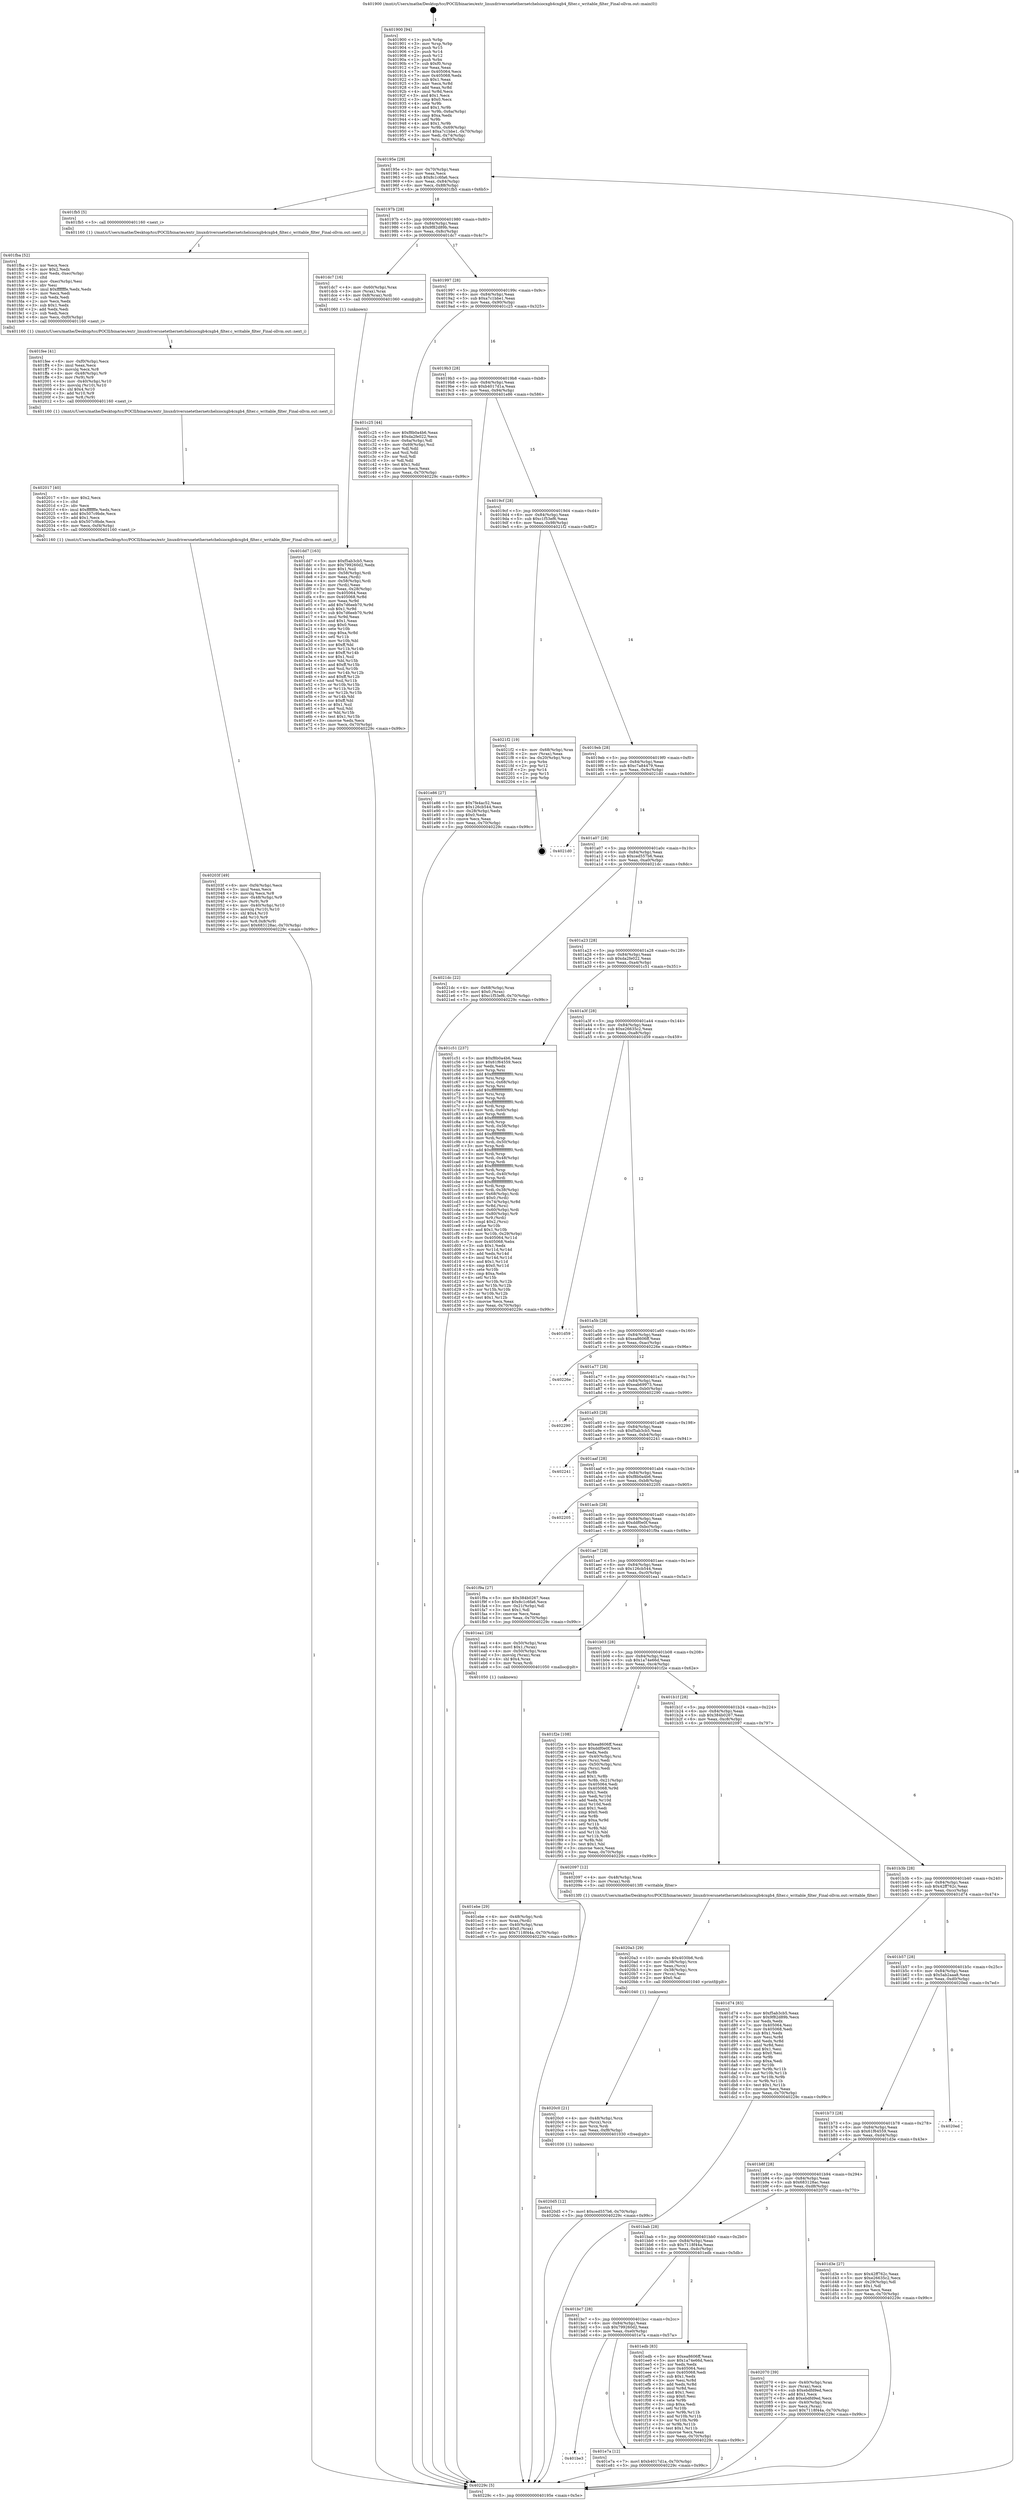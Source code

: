 digraph "0x401900" {
  label = "0x401900 (/mnt/c/Users/mathe/Desktop/tcc/POCII/binaries/extr_linuxdriversnetethernetchelsiocxgb4cxgb4_filter.c_writable_filter_Final-ollvm.out::main(0))"
  labelloc = "t"
  node[shape=record]

  Entry [label="",width=0.3,height=0.3,shape=circle,fillcolor=black,style=filled]
  "0x40195e" [label="{
     0x40195e [29]\l
     | [instrs]\l
     &nbsp;&nbsp;0x40195e \<+3\>: mov -0x70(%rbp),%eax\l
     &nbsp;&nbsp;0x401961 \<+2\>: mov %eax,%ecx\l
     &nbsp;&nbsp;0x401963 \<+6\>: sub $0x8c1c6fa6,%ecx\l
     &nbsp;&nbsp;0x401969 \<+6\>: mov %eax,-0x84(%rbp)\l
     &nbsp;&nbsp;0x40196f \<+6\>: mov %ecx,-0x88(%rbp)\l
     &nbsp;&nbsp;0x401975 \<+6\>: je 0000000000401fb5 \<main+0x6b5\>\l
  }"]
  "0x401fb5" [label="{
     0x401fb5 [5]\l
     | [instrs]\l
     &nbsp;&nbsp;0x401fb5 \<+5\>: call 0000000000401160 \<next_i\>\l
     | [calls]\l
     &nbsp;&nbsp;0x401160 \{1\} (/mnt/c/Users/mathe/Desktop/tcc/POCII/binaries/extr_linuxdriversnetethernetchelsiocxgb4cxgb4_filter.c_writable_filter_Final-ollvm.out::next_i)\l
  }"]
  "0x40197b" [label="{
     0x40197b [28]\l
     | [instrs]\l
     &nbsp;&nbsp;0x40197b \<+5\>: jmp 0000000000401980 \<main+0x80\>\l
     &nbsp;&nbsp;0x401980 \<+6\>: mov -0x84(%rbp),%eax\l
     &nbsp;&nbsp;0x401986 \<+5\>: sub $0x9f82d89b,%eax\l
     &nbsp;&nbsp;0x40198b \<+6\>: mov %eax,-0x8c(%rbp)\l
     &nbsp;&nbsp;0x401991 \<+6\>: je 0000000000401dc7 \<main+0x4c7\>\l
  }"]
  Exit [label="",width=0.3,height=0.3,shape=circle,fillcolor=black,style=filled,peripheries=2]
  "0x401dc7" [label="{
     0x401dc7 [16]\l
     | [instrs]\l
     &nbsp;&nbsp;0x401dc7 \<+4\>: mov -0x60(%rbp),%rax\l
     &nbsp;&nbsp;0x401dcb \<+3\>: mov (%rax),%rax\l
     &nbsp;&nbsp;0x401dce \<+4\>: mov 0x8(%rax),%rdi\l
     &nbsp;&nbsp;0x401dd2 \<+5\>: call 0000000000401060 \<atoi@plt\>\l
     | [calls]\l
     &nbsp;&nbsp;0x401060 \{1\} (unknown)\l
  }"]
  "0x401997" [label="{
     0x401997 [28]\l
     | [instrs]\l
     &nbsp;&nbsp;0x401997 \<+5\>: jmp 000000000040199c \<main+0x9c\>\l
     &nbsp;&nbsp;0x40199c \<+6\>: mov -0x84(%rbp),%eax\l
     &nbsp;&nbsp;0x4019a2 \<+5\>: sub $0xa7c1bbe1,%eax\l
     &nbsp;&nbsp;0x4019a7 \<+6\>: mov %eax,-0x90(%rbp)\l
     &nbsp;&nbsp;0x4019ad \<+6\>: je 0000000000401c25 \<main+0x325\>\l
  }"]
  "0x4020d5" [label="{
     0x4020d5 [12]\l
     | [instrs]\l
     &nbsp;&nbsp;0x4020d5 \<+7\>: movl $0xced557b6,-0x70(%rbp)\l
     &nbsp;&nbsp;0x4020dc \<+5\>: jmp 000000000040229c \<main+0x99c\>\l
  }"]
  "0x401c25" [label="{
     0x401c25 [44]\l
     | [instrs]\l
     &nbsp;&nbsp;0x401c25 \<+5\>: mov $0xf8b0a4b6,%eax\l
     &nbsp;&nbsp;0x401c2a \<+5\>: mov $0xda2fe022,%ecx\l
     &nbsp;&nbsp;0x401c2f \<+3\>: mov -0x6a(%rbp),%dl\l
     &nbsp;&nbsp;0x401c32 \<+4\>: mov -0x69(%rbp),%sil\l
     &nbsp;&nbsp;0x401c36 \<+3\>: mov %dl,%dil\l
     &nbsp;&nbsp;0x401c39 \<+3\>: and %sil,%dil\l
     &nbsp;&nbsp;0x401c3c \<+3\>: xor %sil,%dl\l
     &nbsp;&nbsp;0x401c3f \<+3\>: or %dl,%dil\l
     &nbsp;&nbsp;0x401c42 \<+4\>: test $0x1,%dil\l
     &nbsp;&nbsp;0x401c46 \<+3\>: cmovne %ecx,%eax\l
     &nbsp;&nbsp;0x401c49 \<+3\>: mov %eax,-0x70(%rbp)\l
     &nbsp;&nbsp;0x401c4c \<+5\>: jmp 000000000040229c \<main+0x99c\>\l
  }"]
  "0x4019b3" [label="{
     0x4019b3 [28]\l
     | [instrs]\l
     &nbsp;&nbsp;0x4019b3 \<+5\>: jmp 00000000004019b8 \<main+0xb8\>\l
     &nbsp;&nbsp;0x4019b8 \<+6\>: mov -0x84(%rbp),%eax\l
     &nbsp;&nbsp;0x4019be \<+5\>: sub $0xb4017d1a,%eax\l
     &nbsp;&nbsp;0x4019c3 \<+6\>: mov %eax,-0x94(%rbp)\l
     &nbsp;&nbsp;0x4019c9 \<+6\>: je 0000000000401e86 \<main+0x586\>\l
  }"]
  "0x40229c" [label="{
     0x40229c [5]\l
     | [instrs]\l
     &nbsp;&nbsp;0x40229c \<+5\>: jmp 000000000040195e \<main+0x5e\>\l
  }"]
  "0x401900" [label="{
     0x401900 [94]\l
     | [instrs]\l
     &nbsp;&nbsp;0x401900 \<+1\>: push %rbp\l
     &nbsp;&nbsp;0x401901 \<+3\>: mov %rsp,%rbp\l
     &nbsp;&nbsp;0x401904 \<+2\>: push %r15\l
     &nbsp;&nbsp;0x401906 \<+2\>: push %r14\l
     &nbsp;&nbsp;0x401908 \<+2\>: push %r12\l
     &nbsp;&nbsp;0x40190a \<+1\>: push %rbx\l
     &nbsp;&nbsp;0x40190b \<+7\>: sub $0xf0,%rsp\l
     &nbsp;&nbsp;0x401912 \<+2\>: xor %eax,%eax\l
     &nbsp;&nbsp;0x401914 \<+7\>: mov 0x405064,%ecx\l
     &nbsp;&nbsp;0x40191b \<+7\>: mov 0x405068,%edx\l
     &nbsp;&nbsp;0x401922 \<+3\>: sub $0x1,%eax\l
     &nbsp;&nbsp;0x401925 \<+3\>: mov %ecx,%r8d\l
     &nbsp;&nbsp;0x401928 \<+3\>: add %eax,%r8d\l
     &nbsp;&nbsp;0x40192b \<+4\>: imul %r8d,%ecx\l
     &nbsp;&nbsp;0x40192f \<+3\>: and $0x1,%ecx\l
     &nbsp;&nbsp;0x401932 \<+3\>: cmp $0x0,%ecx\l
     &nbsp;&nbsp;0x401935 \<+4\>: sete %r9b\l
     &nbsp;&nbsp;0x401939 \<+4\>: and $0x1,%r9b\l
     &nbsp;&nbsp;0x40193d \<+4\>: mov %r9b,-0x6a(%rbp)\l
     &nbsp;&nbsp;0x401941 \<+3\>: cmp $0xa,%edx\l
     &nbsp;&nbsp;0x401944 \<+4\>: setl %r9b\l
     &nbsp;&nbsp;0x401948 \<+4\>: and $0x1,%r9b\l
     &nbsp;&nbsp;0x40194c \<+4\>: mov %r9b,-0x69(%rbp)\l
     &nbsp;&nbsp;0x401950 \<+7\>: movl $0xa7c1bbe1,-0x70(%rbp)\l
     &nbsp;&nbsp;0x401957 \<+3\>: mov %edi,-0x74(%rbp)\l
     &nbsp;&nbsp;0x40195a \<+4\>: mov %rsi,-0x80(%rbp)\l
  }"]
  "0x4020c0" [label="{
     0x4020c0 [21]\l
     | [instrs]\l
     &nbsp;&nbsp;0x4020c0 \<+4\>: mov -0x48(%rbp),%rcx\l
     &nbsp;&nbsp;0x4020c4 \<+3\>: mov (%rcx),%rcx\l
     &nbsp;&nbsp;0x4020c7 \<+3\>: mov %rcx,%rdi\l
     &nbsp;&nbsp;0x4020ca \<+6\>: mov %eax,-0xf8(%rbp)\l
     &nbsp;&nbsp;0x4020d0 \<+5\>: call 0000000000401030 \<free@plt\>\l
     | [calls]\l
     &nbsp;&nbsp;0x401030 \{1\} (unknown)\l
  }"]
  "0x401e86" [label="{
     0x401e86 [27]\l
     | [instrs]\l
     &nbsp;&nbsp;0x401e86 \<+5\>: mov $0x7fe4ac52,%eax\l
     &nbsp;&nbsp;0x401e8b \<+5\>: mov $0x126cb544,%ecx\l
     &nbsp;&nbsp;0x401e90 \<+3\>: mov -0x28(%rbp),%edx\l
     &nbsp;&nbsp;0x401e93 \<+3\>: cmp $0x0,%edx\l
     &nbsp;&nbsp;0x401e96 \<+3\>: cmove %ecx,%eax\l
     &nbsp;&nbsp;0x401e99 \<+3\>: mov %eax,-0x70(%rbp)\l
     &nbsp;&nbsp;0x401e9c \<+5\>: jmp 000000000040229c \<main+0x99c\>\l
  }"]
  "0x4019cf" [label="{
     0x4019cf [28]\l
     | [instrs]\l
     &nbsp;&nbsp;0x4019cf \<+5\>: jmp 00000000004019d4 \<main+0xd4\>\l
     &nbsp;&nbsp;0x4019d4 \<+6\>: mov -0x84(%rbp),%eax\l
     &nbsp;&nbsp;0x4019da \<+5\>: sub $0xc1f53ef6,%eax\l
     &nbsp;&nbsp;0x4019df \<+6\>: mov %eax,-0x98(%rbp)\l
     &nbsp;&nbsp;0x4019e5 \<+6\>: je 00000000004021f2 \<main+0x8f2\>\l
  }"]
  "0x4020a3" [label="{
     0x4020a3 [29]\l
     | [instrs]\l
     &nbsp;&nbsp;0x4020a3 \<+10\>: movabs $0x4030b6,%rdi\l
     &nbsp;&nbsp;0x4020ad \<+4\>: mov -0x38(%rbp),%rcx\l
     &nbsp;&nbsp;0x4020b1 \<+2\>: mov %eax,(%rcx)\l
     &nbsp;&nbsp;0x4020b3 \<+4\>: mov -0x38(%rbp),%rcx\l
     &nbsp;&nbsp;0x4020b7 \<+2\>: mov (%rcx),%esi\l
     &nbsp;&nbsp;0x4020b9 \<+2\>: mov $0x0,%al\l
     &nbsp;&nbsp;0x4020bb \<+5\>: call 0000000000401040 \<printf@plt\>\l
     | [calls]\l
     &nbsp;&nbsp;0x401040 \{1\} (unknown)\l
  }"]
  "0x4021f2" [label="{
     0x4021f2 [19]\l
     | [instrs]\l
     &nbsp;&nbsp;0x4021f2 \<+4\>: mov -0x68(%rbp),%rax\l
     &nbsp;&nbsp;0x4021f6 \<+2\>: mov (%rax),%eax\l
     &nbsp;&nbsp;0x4021f8 \<+4\>: lea -0x20(%rbp),%rsp\l
     &nbsp;&nbsp;0x4021fc \<+1\>: pop %rbx\l
     &nbsp;&nbsp;0x4021fd \<+2\>: pop %r12\l
     &nbsp;&nbsp;0x4021ff \<+2\>: pop %r14\l
     &nbsp;&nbsp;0x402201 \<+2\>: pop %r15\l
     &nbsp;&nbsp;0x402203 \<+1\>: pop %rbp\l
     &nbsp;&nbsp;0x402204 \<+1\>: ret\l
  }"]
  "0x4019eb" [label="{
     0x4019eb [28]\l
     | [instrs]\l
     &nbsp;&nbsp;0x4019eb \<+5\>: jmp 00000000004019f0 \<main+0xf0\>\l
     &nbsp;&nbsp;0x4019f0 \<+6\>: mov -0x84(%rbp),%eax\l
     &nbsp;&nbsp;0x4019f6 \<+5\>: sub $0xc7a84479,%eax\l
     &nbsp;&nbsp;0x4019fb \<+6\>: mov %eax,-0x9c(%rbp)\l
     &nbsp;&nbsp;0x401a01 \<+6\>: je 00000000004021d0 \<main+0x8d0\>\l
  }"]
  "0x40203f" [label="{
     0x40203f [49]\l
     | [instrs]\l
     &nbsp;&nbsp;0x40203f \<+6\>: mov -0xf4(%rbp),%ecx\l
     &nbsp;&nbsp;0x402045 \<+3\>: imul %eax,%ecx\l
     &nbsp;&nbsp;0x402048 \<+3\>: movslq %ecx,%r8\l
     &nbsp;&nbsp;0x40204b \<+4\>: mov -0x48(%rbp),%r9\l
     &nbsp;&nbsp;0x40204f \<+3\>: mov (%r9),%r9\l
     &nbsp;&nbsp;0x402052 \<+4\>: mov -0x40(%rbp),%r10\l
     &nbsp;&nbsp;0x402056 \<+3\>: movslq (%r10),%r10\l
     &nbsp;&nbsp;0x402059 \<+4\>: shl $0x4,%r10\l
     &nbsp;&nbsp;0x40205d \<+3\>: add %r10,%r9\l
     &nbsp;&nbsp;0x402060 \<+4\>: mov %r8,0x8(%r9)\l
     &nbsp;&nbsp;0x402064 \<+7\>: movl $0x683128ac,-0x70(%rbp)\l
     &nbsp;&nbsp;0x40206b \<+5\>: jmp 000000000040229c \<main+0x99c\>\l
  }"]
  "0x4021d0" [label="{
     0x4021d0\l
  }", style=dashed]
  "0x401a07" [label="{
     0x401a07 [28]\l
     | [instrs]\l
     &nbsp;&nbsp;0x401a07 \<+5\>: jmp 0000000000401a0c \<main+0x10c\>\l
     &nbsp;&nbsp;0x401a0c \<+6\>: mov -0x84(%rbp),%eax\l
     &nbsp;&nbsp;0x401a12 \<+5\>: sub $0xced557b6,%eax\l
     &nbsp;&nbsp;0x401a17 \<+6\>: mov %eax,-0xa0(%rbp)\l
     &nbsp;&nbsp;0x401a1d \<+6\>: je 00000000004021dc \<main+0x8dc\>\l
  }"]
  "0x402017" [label="{
     0x402017 [40]\l
     | [instrs]\l
     &nbsp;&nbsp;0x402017 \<+5\>: mov $0x2,%ecx\l
     &nbsp;&nbsp;0x40201c \<+1\>: cltd\l
     &nbsp;&nbsp;0x40201d \<+2\>: idiv %ecx\l
     &nbsp;&nbsp;0x40201f \<+6\>: imul $0xfffffffe,%edx,%ecx\l
     &nbsp;&nbsp;0x402025 \<+6\>: add $0x507c9bde,%ecx\l
     &nbsp;&nbsp;0x40202b \<+3\>: add $0x1,%ecx\l
     &nbsp;&nbsp;0x40202e \<+6\>: sub $0x507c9bde,%ecx\l
     &nbsp;&nbsp;0x402034 \<+6\>: mov %ecx,-0xf4(%rbp)\l
     &nbsp;&nbsp;0x40203a \<+5\>: call 0000000000401160 \<next_i\>\l
     | [calls]\l
     &nbsp;&nbsp;0x401160 \{1\} (/mnt/c/Users/mathe/Desktop/tcc/POCII/binaries/extr_linuxdriversnetethernetchelsiocxgb4cxgb4_filter.c_writable_filter_Final-ollvm.out::next_i)\l
  }"]
  "0x4021dc" [label="{
     0x4021dc [22]\l
     | [instrs]\l
     &nbsp;&nbsp;0x4021dc \<+4\>: mov -0x68(%rbp),%rax\l
     &nbsp;&nbsp;0x4021e0 \<+6\>: movl $0x0,(%rax)\l
     &nbsp;&nbsp;0x4021e6 \<+7\>: movl $0xc1f53ef6,-0x70(%rbp)\l
     &nbsp;&nbsp;0x4021ed \<+5\>: jmp 000000000040229c \<main+0x99c\>\l
  }"]
  "0x401a23" [label="{
     0x401a23 [28]\l
     | [instrs]\l
     &nbsp;&nbsp;0x401a23 \<+5\>: jmp 0000000000401a28 \<main+0x128\>\l
     &nbsp;&nbsp;0x401a28 \<+6\>: mov -0x84(%rbp),%eax\l
     &nbsp;&nbsp;0x401a2e \<+5\>: sub $0xda2fe022,%eax\l
     &nbsp;&nbsp;0x401a33 \<+6\>: mov %eax,-0xa4(%rbp)\l
     &nbsp;&nbsp;0x401a39 \<+6\>: je 0000000000401c51 \<main+0x351\>\l
  }"]
  "0x401fee" [label="{
     0x401fee [41]\l
     | [instrs]\l
     &nbsp;&nbsp;0x401fee \<+6\>: mov -0xf0(%rbp),%ecx\l
     &nbsp;&nbsp;0x401ff4 \<+3\>: imul %eax,%ecx\l
     &nbsp;&nbsp;0x401ff7 \<+3\>: movslq %ecx,%r8\l
     &nbsp;&nbsp;0x401ffa \<+4\>: mov -0x48(%rbp),%r9\l
     &nbsp;&nbsp;0x401ffe \<+3\>: mov (%r9),%r9\l
     &nbsp;&nbsp;0x402001 \<+4\>: mov -0x40(%rbp),%r10\l
     &nbsp;&nbsp;0x402005 \<+3\>: movslq (%r10),%r10\l
     &nbsp;&nbsp;0x402008 \<+4\>: shl $0x4,%r10\l
     &nbsp;&nbsp;0x40200c \<+3\>: add %r10,%r9\l
     &nbsp;&nbsp;0x40200f \<+3\>: mov %r8,(%r9)\l
     &nbsp;&nbsp;0x402012 \<+5\>: call 0000000000401160 \<next_i\>\l
     | [calls]\l
     &nbsp;&nbsp;0x401160 \{1\} (/mnt/c/Users/mathe/Desktop/tcc/POCII/binaries/extr_linuxdriversnetethernetchelsiocxgb4cxgb4_filter.c_writable_filter_Final-ollvm.out::next_i)\l
  }"]
  "0x401c51" [label="{
     0x401c51 [237]\l
     | [instrs]\l
     &nbsp;&nbsp;0x401c51 \<+5\>: mov $0xf8b0a4b6,%eax\l
     &nbsp;&nbsp;0x401c56 \<+5\>: mov $0x61f64559,%ecx\l
     &nbsp;&nbsp;0x401c5b \<+2\>: xor %edx,%edx\l
     &nbsp;&nbsp;0x401c5d \<+3\>: mov %rsp,%rsi\l
     &nbsp;&nbsp;0x401c60 \<+4\>: add $0xfffffffffffffff0,%rsi\l
     &nbsp;&nbsp;0x401c64 \<+3\>: mov %rsi,%rsp\l
     &nbsp;&nbsp;0x401c67 \<+4\>: mov %rsi,-0x68(%rbp)\l
     &nbsp;&nbsp;0x401c6b \<+3\>: mov %rsp,%rsi\l
     &nbsp;&nbsp;0x401c6e \<+4\>: add $0xfffffffffffffff0,%rsi\l
     &nbsp;&nbsp;0x401c72 \<+3\>: mov %rsi,%rsp\l
     &nbsp;&nbsp;0x401c75 \<+3\>: mov %rsp,%rdi\l
     &nbsp;&nbsp;0x401c78 \<+4\>: add $0xfffffffffffffff0,%rdi\l
     &nbsp;&nbsp;0x401c7c \<+3\>: mov %rdi,%rsp\l
     &nbsp;&nbsp;0x401c7f \<+4\>: mov %rdi,-0x60(%rbp)\l
     &nbsp;&nbsp;0x401c83 \<+3\>: mov %rsp,%rdi\l
     &nbsp;&nbsp;0x401c86 \<+4\>: add $0xfffffffffffffff0,%rdi\l
     &nbsp;&nbsp;0x401c8a \<+3\>: mov %rdi,%rsp\l
     &nbsp;&nbsp;0x401c8d \<+4\>: mov %rdi,-0x58(%rbp)\l
     &nbsp;&nbsp;0x401c91 \<+3\>: mov %rsp,%rdi\l
     &nbsp;&nbsp;0x401c94 \<+4\>: add $0xfffffffffffffff0,%rdi\l
     &nbsp;&nbsp;0x401c98 \<+3\>: mov %rdi,%rsp\l
     &nbsp;&nbsp;0x401c9b \<+4\>: mov %rdi,-0x50(%rbp)\l
     &nbsp;&nbsp;0x401c9f \<+3\>: mov %rsp,%rdi\l
     &nbsp;&nbsp;0x401ca2 \<+4\>: add $0xfffffffffffffff0,%rdi\l
     &nbsp;&nbsp;0x401ca6 \<+3\>: mov %rdi,%rsp\l
     &nbsp;&nbsp;0x401ca9 \<+4\>: mov %rdi,-0x48(%rbp)\l
     &nbsp;&nbsp;0x401cad \<+3\>: mov %rsp,%rdi\l
     &nbsp;&nbsp;0x401cb0 \<+4\>: add $0xfffffffffffffff0,%rdi\l
     &nbsp;&nbsp;0x401cb4 \<+3\>: mov %rdi,%rsp\l
     &nbsp;&nbsp;0x401cb7 \<+4\>: mov %rdi,-0x40(%rbp)\l
     &nbsp;&nbsp;0x401cbb \<+3\>: mov %rsp,%rdi\l
     &nbsp;&nbsp;0x401cbe \<+4\>: add $0xfffffffffffffff0,%rdi\l
     &nbsp;&nbsp;0x401cc2 \<+3\>: mov %rdi,%rsp\l
     &nbsp;&nbsp;0x401cc5 \<+4\>: mov %rdi,-0x38(%rbp)\l
     &nbsp;&nbsp;0x401cc9 \<+4\>: mov -0x68(%rbp),%rdi\l
     &nbsp;&nbsp;0x401ccd \<+6\>: movl $0x0,(%rdi)\l
     &nbsp;&nbsp;0x401cd3 \<+4\>: mov -0x74(%rbp),%r8d\l
     &nbsp;&nbsp;0x401cd7 \<+3\>: mov %r8d,(%rsi)\l
     &nbsp;&nbsp;0x401cda \<+4\>: mov -0x60(%rbp),%rdi\l
     &nbsp;&nbsp;0x401cde \<+4\>: mov -0x80(%rbp),%r9\l
     &nbsp;&nbsp;0x401ce2 \<+3\>: mov %r9,(%rdi)\l
     &nbsp;&nbsp;0x401ce5 \<+3\>: cmpl $0x2,(%rsi)\l
     &nbsp;&nbsp;0x401ce8 \<+4\>: setne %r10b\l
     &nbsp;&nbsp;0x401cec \<+4\>: and $0x1,%r10b\l
     &nbsp;&nbsp;0x401cf0 \<+4\>: mov %r10b,-0x29(%rbp)\l
     &nbsp;&nbsp;0x401cf4 \<+8\>: mov 0x405064,%r11d\l
     &nbsp;&nbsp;0x401cfc \<+7\>: mov 0x405068,%ebx\l
     &nbsp;&nbsp;0x401d03 \<+3\>: sub $0x1,%edx\l
     &nbsp;&nbsp;0x401d06 \<+3\>: mov %r11d,%r14d\l
     &nbsp;&nbsp;0x401d09 \<+3\>: add %edx,%r14d\l
     &nbsp;&nbsp;0x401d0c \<+4\>: imul %r14d,%r11d\l
     &nbsp;&nbsp;0x401d10 \<+4\>: and $0x1,%r11d\l
     &nbsp;&nbsp;0x401d14 \<+4\>: cmp $0x0,%r11d\l
     &nbsp;&nbsp;0x401d18 \<+4\>: sete %r10b\l
     &nbsp;&nbsp;0x401d1c \<+3\>: cmp $0xa,%ebx\l
     &nbsp;&nbsp;0x401d1f \<+4\>: setl %r15b\l
     &nbsp;&nbsp;0x401d23 \<+3\>: mov %r10b,%r12b\l
     &nbsp;&nbsp;0x401d26 \<+3\>: and %r15b,%r12b\l
     &nbsp;&nbsp;0x401d29 \<+3\>: xor %r15b,%r10b\l
     &nbsp;&nbsp;0x401d2c \<+3\>: or %r10b,%r12b\l
     &nbsp;&nbsp;0x401d2f \<+4\>: test $0x1,%r12b\l
     &nbsp;&nbsp;0x401d33 \<+3\>: cmovne %ecx,%eax\l
     &nbsp;&nbsp;0x401d36 \<+3\>: mov %eax,-0x70(%rbp)\l
     &nbsp;&nbsp;0x401d39 \<+5\>: jmp 000000000040229c \<main+0x99c\>\l
  }"]
  "0x401a3f" [label="{
     0x401a3f [28]\l
     | [instrs]\l
     &nbsp;&nbsp;0x401a3f \<+5\>: jmp 0000000000401a44 \<main+0x144\>\l
     &nbsp;&nbsp;0x401a44 \<+6\>: mov -0x84(%rbp),%eax\l
     &nbsp;&nbsp;0x401a4a \<+5\>: sub $0xe26635c2,%eax\l
     &nbsp;&nbsp;0x401a4f \<+6\>: mov %eax,-0xa8(%rbp)\l
     &nbsp;&nbsp;0x401a55 \<+6\>: je 0000000000401d59 \<main+0x459\>\l
  }"]
  "0x401fba" [label="{
     0x401fba [52]\l
     | [instrs]\l
     &nbsp;&nbsp;0x401fba \<+2\>: xor %ecx,%ecx\l
     &nbsp;&nbsp;0x401fbc \<+5\>: mov $0x2,%edx\l
     &nbsp;&nbsp;0x401fc1 \<+6\>: mov %edx,-0xec(%rbp)\l
     &nbsp;&nbsp;0x401fc7 \<+1\>: cltd\l
     &nbsp;&nbsp;0x401fc8 \<+6\>: mov -0xec(%rbp),%esi\l
     &nbsp;&nbsp;0x401fce \<+2\>: idiv %esi\l
     &nbsp;&nbsp;0x401fd0 \<+6\>: imul $0xfffffffe,%edx,%edx\l
     &nbsp;&nbsp;0x401fd6 \<+2\>: mov %ecx,%edi\l
     &nbsp;&nbsp;0x401fd8 \<+2\>: sub %edx,%edi\l
     &nbsp;&nbsp;0x401fda \<+2\>: mov %ecx,%edx\l
     &nbsp;&nbsp;0x401fdc \<+3\>: sub $0x1,%edx\l
     &nbsp;&nbsp;0x401fdf \<+2\>: add %edx,%edi\l
     &nbsp;&nbsp;0x401fe1 \<+2\>: sub %edi,%ecx\l
     &nbsp;&nbsp;0x401fe3 \<+6\>: mov %ecx,-0xf0(%rbp)\l
     &nbsp;&nbsp;0x401fe9 \<+5\>: call 0000000000401160 \<next_i\>\l
     | [calls]\l
     &nbsp;&nbsp;0x401160 \{1\} (/mnt/c/Users/mathe/Desktop/tcc/POCII/binaries/extr_linuxdriversnetethernetchelsiocxgb4cxgb4_filter.c_writable_filter_Final-ollvm.out::next_i)\l
  }"]
  "0x401ebe" [label="{
     0x401ebe [29]\l
     | [instrs]\l
     &nbsp;&nbsp;0x401ebe \<+4\>: mov -0x48(%rbp),%rdi\l
     &nbsp;&nbsp;0x401ec2 \<+3\>: mov %rax,(%rdi)\l
     &nbsp;&nbsp;0x401ec5 \<+4\>: mov -0x40(%rbp),%rax\l
     &nbsp;&nbsp;0x401ec9 \<+6\>: movl $0x0,(%rax)\l
     &nbsp;&nbsp;0x401ecf \<+7\>: movl $0x7118f44a,-0x70(%rbp)\l
     &nbsp;&nbsp;0x401ed6 \<+5\>: jmp 000000000040229c \<main+0x99c\>\l
  }"]
  "0x401d59" [label="{
     0x401d59\l
  }", style=dashed]
  "0x401a5b" [label="{
     0x401a5b [28]\l
     | [instrs]\l
     &nbsp;&nbsp;0x401a5b \<+5\>: jmp 0000000000401a60 \<main+0x160\>\l
     &nbsp;&nbsp;0x401a60 \<+6\>: mov -0x84(%rbp),%eax\l
     &nbsp;&nbsp;0x401a66 \<+5\>: sub $0xea8606ff,%eax\l
     &nbsp;&nbsp;0x401a6b \<+6\>: mov %eax,-0xac(%rbp)\l
     &nbsp;&nbsp;0x401a71 \<+6\>: je 000000000040226e \<main+0x96e\>\l
  }"]
  "0x401be3" [label="{
     0x401be3\l
  }", style=dashed]
  "0x40226e" [label="{
     0x40226e\l
  }", style=dashed]
  "0x401a77" [label="{
     0x401a77 [28]\l
     | [instrs]\l
     &nbsp;&nbsp;0x401a77 \<+5\>: jmp 0000000000401a7c \<main+0x17c\>\l
     &nbsp;&nbsp;0x401a7c \<+6\>: mov -0x84(%rbp),%eax\l
     &nbsp;&nbsp;0x401a82 \<+5\>: sub $0xeab69973,%eax\l
     &nbsp;&nbsp;0x401a87 \<+6\>: mov %eax,-0xb0(%rbp)\l
     &nbsp;&nbsp;0x401a8d \<+6\>: je 0000000000402290 \<main+0x990\>\l
  }"]
  "0x401e7a" [label="{
     0x401e7a [12]\l
     | [instrs]\l
     &nbsp;&nbsp;0x401e7a \<+7\>: movl $0xb4017d1a,-0x70(%rbp)\l
     &nbsp;&nbsp;0x401e81 \<+5\>: jmp 000000000040229c \<main+0x99c\>\l
  }"]
  "0x402290" [label="{
     0x402290\l
  }", style=dashed]
  "0x401a93" [label="{
     0x401a93 [28]\l
     | [instrs]\l
     &nbsp;&nbsp;0x401a93 \<+5\>: jmp 0000000000401a98 \<main+0x198\>\l
     &nbsp;&nbsp;0x401a98 \<+6\>: mov -0x84(%rbp),%eax\l
     &nbsp;&nbsp;0x401a9e \<+5\>: sub $0xf5ab3cb5,%eax\l
     &nbsp;&nbsp;0x401aa3 \<+6\>: mov %eax,-0xb4(%rbp)\l
     &nbsp;&nbsp;0x401aa9 \<+6\>: je 0000000000402241 \<main+0x941\>\l
  }"]
  "0x401bc7" [label="{
     0x401bc7 [28]\l
     | [instrs]\l
     &nbsp;&nbsp;0x401bc7 \<+5\>: jmp 0000000000401bcc \<main+0x2cc\>\l
     &nbsp;&nbsp;0x401bcc \<+6\>: mov -0x84(%rbp),%eax\l
     &nbsp;&nbsp;0x401bd2 \<+5\>: sub $0x799260d2,%eax\l
     &nbsp;&nbsp;0x401bd7 \<+6\>: mov %eax,-0xe0(%rbp)\l
     &nbsp;&nbsp;0x401bdd \<+6\>: je 0000000000401e7a \<main+0x57a\>\l
  }"]
  "0x402241" [label="{
     0x402241\l
  }", style=dashed]
  "0x401aaf" [label="{
     0x401aaf [28]\l
     | [instrs]\l
     &nbsp;&nbsp;0x401aaf \<+5\>: jmp 0000000000401ab4 \<main+0x1b4\>\l
     &nbsp;&nbsp;0x401ab4 \<+6\>: mov -0x84(%rbp),%eax\l
     &nbsp;&nbsp;0x401aba \<+5\>: sub $0xf8b0a4b6,%eax\l
     &nbsp;&nbsp;0x401abf \<+6\>: mov %eax,-0xb8(%rbp)\l
     &nbsp;&nbsp;0x401ac5 \<+6\>: je 0000000000402205 \<main+0x905\>\l
  }"]
  "0x401edb" [label="{
     0x401edb [83]\l
     | [instrs]\l
     &nbsp;&nbsp;0x401edb \<+5\>: mov $0xea8606ff,%eax\l
     &nbsp;&nbsp;0x401ee0 \<+5\>: mov $0x1a74e66d,%ecx\l
     &nbsp;&nbsp;0x401ee5 \<+2\>: xor %edx,%edx\l
     &nbsp;&nbsp;0x401ee7 \<+7\>: mov 0x405064,%esi\l
     &nbsp;&nbsp;0x401eee \<+7\>: mov 0x405068,%edi\l
     &nbsp;&nbsp;0x401ef5 \<+3\>: sub $0x1,%edx\l
     &nbsp;&nbsp;0x401ef8 \<+3\>: mov %esi,%r8d\l
     &nbsp;&nbsp;0x401efb \<+3\>: add %edx,%r8d\l
     &nbsp;&nbsp;0x401efe \<+4\>: imul %r8d,%esi\l
     &nbsp;&nbsp;0x401f02 \<+3\>: and $0x1,%esi\l
     &nbsp;&nbsp;0x401f05 \<+3\>: cmp $0x0,%esi\l
     &nbsp;&nbsp;0x401f08 \<+4\>: sete %r9b\l
     &nbsp;&nbsp;0x401f0c \<+3\>: cmp $0xa,%edi\l
     &nbsp;&nbsp;0x401f0f \<+4\>: setl %r10b\l
     &nbsp;&nbsp;0x401f13 \<+3\>: mov %r9b,%r11b\l
     &nbsp;&nbsp;0x401f16 \<+3\>: and %r10b,%r11b\l
     &nbsp;&nbsp;0x401f19 \<+3\>: xor %r10b,%r9b\l
     &nbsp;&nbsp;0x401f1c \<+3\>: or %r9b,%r11b\l
     &nbsp;&nbsp;0x401f1f \<+4\>: test $0x1,%r11b\l
     &nbsp;&nbsp;0x401f23 \<+3\>: cmovne %ecx,%eax\l
     &nbsp;&nbsp;0x401f26 \<+3\>: mov %eax,-0x70(%rbp)\l
     &nbsp;&nbsp;0x401f29 \<+5\>: jmp 000000000040229c \<main+0x99c\>\l
  }"]
  "0x402205" [label="{
     0x402205\l
  }", style=dashed]
  "0x401acb" [label="{
     0x401acb [28]\l
     | [instrs]\l
     &nbsp;&nbsp;0x401acb \<+5\>: jmp 0000000000401ad0 \<main+0x1d0\>\l
     &nbsp;&nbsp;0x401ad0 \<+6\>: mov -0x84(%rbp),%eax\l
     &nbsp;&nbsp;0x401ad6 \<+5\>: sub $0xddf0e0f,%eax\l
     &nbsp;&nbsp;0x401adb \<+6\>: mov %eax,-0xbc(%rbp)\l
     &nbsp;&nbsp;0x401ae1 \<+6\>: je 0000000000401f9a \<main+0x69a\>\l
  }"]
  "0x401bab" [label="{
     0x401bab [28]\l
     | [instrs]\l
     &nbsp;&nbsp;0x401bab \<+5\>: jmp 0000000000401bb0 \<main+0x2b0\>\l
     &nbsp;&nbsp;0x401bb0 \<+6\>: mov -0x84(%rbp),%eax\l
     &nbsp;&nbsp;0x401bb6 \<+5\>: sub $0x7118f44a,%eax\l
     &nbsp;&nbsp;0x401bbb \<+6\>: mov %eax,-0xdc(%rbp)\l
     &nbsp;&nbsp;0x401bc1 \<+6\>: je 0000000000401edb \<main+0x5db\>\l
  }"]
  "0x401f9a" [label="{
     0x401f9a [27]\l
     | [instrs]\l
     &nbsp;&nbsp;0x401f9a \<+5\>: mov $0x384b0267,%eax\l
     &nbsp;&nbsp;0x401f9f \<+5\>: mov $0x8c1c6fa6,%ecx\l
     &nbsp;&nbsp;0x401fa4 \<+3\>: mov -0x21(%rbp),%dl\l
     &nbsp;&nbsp;0x401fa7 \<+3\>: test $0x1,%dl\l
     &nbsp;&nbsp;0x401faa \<+3\>: cmovne %ecx,%eax\l
     &nbsp;&nbsp;0x401fad \<+3\>: mov %eax,-0x70(%rbp)\l
     &nbsp;&nbsp;0x401fb0 \<+5\>: jmp 000000000040229c \<main+0x99c\>\l
  }"]
  "0x401ae7" [label="{
     0x401ae7 [28]\l
     | [instrs]\l
     &nbsp;&nbsp;0x401ae7 \<+5\>: jmp 0000000000401aec \<main+0x1ec\>\l
     &nbsp;&nbsp;0x401aec \<+6\>: mov -0x84(%rbp),%eax\l
     &nbsp;&nbsp;0x401af2 \<+5\>: sub $0x126cb544,%eax\l
     &nbsp;&nbsp;0x401af7 \<+6\>: mov %eax,-0xc0(%rbp)\l
     &nbsp;&nbsp;0x401afd \<+6\>: je 0000000000401ea1 \<main+0x5a1\>\l
  }"]
  "0x402070" [label="{
     0x402070 [39]\l
     | [instrs]\l
     &nbsp;&nbsp;0x402070 \<+4\>: mov -0x40(%rbp),%rax\l
     &nbsp;&nbsp;0x402074 \<+2\>: mov (%rax),%ecx\l
     &nbsp;&nbsp;0x402076 \<+6\>: sub $0xebdfd9ed,%ecx\l
     &nbsp;&nbsp;0x40207c \<+3\>: add $0x1,%ecx\l
     &nbsp;&nbsp;0x40207f \<+6\>: add $0xebdfd9ed,%ecx\l
     &nbsp;&nbsp;0x402085 \<+4\>: mov -0x40(%rbp),%rax\l
     &nbsp;&nbsp;0x402089 \<+2\>: mov %ecx,(%rax)\l
     &nbsp;&nbsp;0x40208b \<+7\>: movl $0x7118f44a,-0x70(%rbp)\l
     &nbsp;&nbsp;0x402092 \<+5\>: jmp 000000000040229c \<main+0x99c\>\l
  }"]
  "0x401ea1" [label="{
     0x401ea1 [29]\l
     | [instrs]\l
     &nbsp;&nbsp;0x401ea1 \<+4\>: mov -0x50(%rbp),%rax\l
     &nbsp;&nbsp;0x401ea5 \<+6\>: movl $0x1,(%rax)\l
     &nbsp;&nbsp;0x401eab \<+4\>: mov -0x50(%rbp),%rax\l
     &nbsp;&nbsp;0x401eaf \<+3\>: movslq (%rax),%rax\l
     &nbsp;&nbsp;0x401eb2 \<+4\>: shl $0x4,%rax\l
     &nbsp;&nbsp;0x401eb6 \<+3\>: mov %rax,%rdi\l
     &nbsp;&nbsp;0x401eb9 \<+5\>: call 0000000000401050 \<malloc@plt\>\l
     | [calls]\l
     &nbsp;&nbsp;0x401050 \{1\} (unknown)\l
  }"]
  "0x401b03" [label="{
     0x401b03 [28]\l
     | [instrs]\l
     &nbsp;&nbsp;0x401b03 \<+5\>: jmp 0000000000401b08 \<main+0x208\>\l
     &nbsp;&nbsp;0x401b08 \<+6\>: mov -0x84(%rbp),%eax\l
     &nbsp;&nbsp;0x401b0e \<+5\>: sub $0x1a74e66d,%eax\l
     &nbsp;&nbsp;0x401b13 \<+6\>: mov %eax,-0xc4(%rbp)\l
     &nbsp;&nbsp;0x401b19 \<+6\>: je 0000000000401f2e \<main+0x62e\>\l
  }"]
  "0x401dd7" [label="{
     0x401dd7 [163]\l
     | [instrs]\l
     &nbsp;&nbsp;0x401dd7 \<+5\>: mov $0xf5ab3cb5,%ecx\l
     &nbsp;&nbsp;0x401ddc \<+5\>: mov $0x799260d2,%edx\l
     &nbsp;&nbsp;0x401de1 \<+3\>: mov $0x1,%sil\l
     &nbsp;&nbsp;0x401de4 \<+4\>: mov -0x58(%rbp),%rdi\l
     &nbsp;&nbsp;0x401de8 \<+2\>: mov %eax,(%rdi)\l
     &nbsp;&nbsp;0x401dea \<+4\>: mov -0x58(%rbp),%rdi\l
     &nbsp;&nbsp;0x401dee \<+2\>: mov (%rdi),%eax\l
     &nbsp;&nbsp;0x401df0 \<+3\>: mov %eax,-0x28(%rbp)\l
     &nbsp;&nbsp;0x401df3 \<+7\>: mov 0x405064,%eax\l
     &nbsp;&nbsp;0x401dfa \<+8\>: mov 0x405068,%r8d\l
     &nbsp;&nbsp;0x401e02 \<+3\>: mov %eax,%r9d\l
     &nbsp;&nbsp;0x401e05 \<+7\>: add $0x7d6eeb70,%r9d\l
     &nbsp;&nbsp;0x401e0c \<+4\>: sub $0x1,%r9d\l
     &nbsp;&nbsp;0x401e10 \<+7\>: sub $0x7d6eeb70,%r9d\l
     &nbsp;&nbsp;0x401e17 \<+4\>: imul %r9d,%eax\l
     &nbsp;&nbsp;0x401e1b \<+3\>: and $0x1,%eax\l
     &nbsp;&nbsp;0x401e1e \<+3\>: cmp $0x0,%eax\l
     &nbsp;&nbsp;0x401e21 \<+4\>: sete %r10b\l
     &nbsp;&nbsp;0x401e25 \<+4\>: cmp $0xa,%r8d\l
     &nbsp;&nbsp;0x401e29 \<+4\>: setl %r11b\l
     &nbsp;&nbsp;0x401e2d \<+3\>: mov %r10b,%bl\l
     &nbsp;&nbsp;0x401e30 \<+3\>: xor $0xff,%bl\l
     &nbsp;&nbsp;0x401e33 \<+3\>: mov %r11b,%r14b\l
     &nbsp;&nbsp;0x401e36 \<+4\>: xor $0xff,%r14b\l
     &nbsp;&nbsp;0x401e3a \<+4\>: xor $0x1,%sil\l
     &nbsp;&nbsp;0x401e3e \<+3\>: mov %bl,%r15b\l
     &nbsp;&nbsp;0x401e41 \<+4\>: and $0xff,%r15b\l
     &nbsp;&nbsp;0x401e45 \<+3\>: and %sil,%r10b\l
     &nbsp;&nbsp;0x401e48 \<+3\>: mov %r14b,%r12b\l
     &nbsp;&nbsp;0x401e4b \<+4\>: and $0xff,%r12b\l
     &nbsp;&nbsp;0x401e4f \<+3\>: and %sil,%r11b\l
     &nbsp;&nbsp;0x401e52 \<+3\>: or %r10b,%r15b\l
     &nbsp;&nbsp;0x401e55 \<+3\>: or %r11b,%r12b\l
     &nbsp;&nbsp;0x401e58 \<+3\>: xor %r12b,%r15b\l
     &nbsp;&nbsp;0x401e5b \<+3\>: or %r14b,%bl\l
     &nbsp;&nbsp;0x401e5e \<+3\>: xor $0xff,%bl\l
     &nbsp;&nbsp;0x401e61 \<+4\>: or $0x1,%sil\l
     &nbsp;&nbsp;0x401e65 \<+3\>: and %sil,%bl\l
     &nbsp;&nbsp;0x401e68 \<+3\>: or %bl,%r15b\l
     &nbsp;&nbsp;0x401e6b \<+4\>: test $0x1,%r15b\l
     &nbsp;&nbsp;0x401e6f \<+3\>: cmovne %edx,%ecx\l
     &nbsp;&nbsp;0x401e72 \<+3\>: mov %ecx,-0x70(%rbp)\l
     &nbsp;&nbsp;0x401e75 \<+5\>: jmp 000000000040229c \<main+0x99c\>\l
  }"]
  "0x401f2e" [label="{
     0x401f2e [108]\l
     | [instrs]\l
     &nbsp;&nbsp;0x401f2e \<+5\>: mov $0xea8606ff,%eax\l
     &nbsp;&nbsp;0x401f33 \<+5\>: mov $0xddf0e0f,%ecx\l
     &nbsp;&nbsp;0x401f38 \<+2\>: xor %edx,%edx\l
     &nbsp;&nbsp;0x401f3a \<+4\>: mov -0x40(%rbp),%rsi\l
     &nbsp;&nbsp;0x401f3e \<+2\>: mov (%rsi),%edi\l
     &nbsp;&nbsp;0x401f40 \<+4\>: mov -0x50(%rbp),%rsi\l
     &nbsp;&nbsp;0x401f44 \<+2\>: cmp (%rsi),%edi\l
     &nbsp;&nbsp;0x401f46 \<+4\>: setl %r8b\l
     &nbsp;&nbsp;0x401f4a \<+4\>: and $0x1,%r8b\l
     &nbsp;&nbsp;0x401f4e \<+4\>: mov %r8b,-0x21(%rbp)\l
     &nbsp;&nbsp;0x401f52 \<+7\>: mov 0x405064,%edi\l
     &nbsp;&nbsp;0x401f59 \<+8\>: mov 0x405068,%r9d\l
     &nbsp;&nbsp;0x401f61 \<+3\>: sub $0x1,%edx\l
     &nbsp;&nbsp;0x401f64 \<+3\>: mov %edi,%r10d\l
     &nbsp;&nbsp;0x401f67 \<+3\>: add %edx,%r10d\l
     &nbsp;&nbsp;0x401f6a \<+4\>: imul %r10d,%edi\l
     &nbsp;&nbsp;0x401f6e \<+3\>: and $0x1,%edi\l
     &nbsp;&nbsp;0x401f71 \<+3\>: cmp $0x0,%edi\l
     &nbsp;&nbsp;0x401f74 \<+4\>: sete %r8b\l
     &nbsp;&nbsp;0x401f78 \<+4\>: cmp $0xa,%r9d\l
     &nbsp;&nbsp;0x401f7c \<+4\>: setl %r11b\l
     &nbsp;&nbsp;0x401f80 \<+3\>: mov %r8b,%bl\l
     &nbsp;&nbsp;0x401f83 \<+3\>: and %r11b,%bl\l
     &nbsp;&nbsp;0x401f86 \<+3\>: xor %r11b,%r8b\l
     &nbsp;&nbsp;0x401f89 \<+3\>: or %r8b,%bl\l
     &nbsp;&nbsp;0x401f8c \<+3\>: test $0x1,%bl\l
     &nbsp;&nbsp;0x401f8f \<+3\>: cmovne %ecx,%eax\l
     &nbsp;&nbsp;0x401f92 \<+3\>: mov %eax,-0x70(%rbp)\l
     &nbsp;&nbsp;0x401f95 \<+5\>: jmp 000000000040229c \<main+0x99c\>\l
  }"]
  "0x401b1f" [label="{
     0x401b1f [28]\l
     | [instrs]\l
     &nbsp;&nbsp;0x401b1f \<+5\>: jmp 0000000000401b24 \<main+0x224\>\l
     &nbsp;&nbsp;0x401b24 \<+6\>: mov -0x84(%rbp),%eax\l
     &nbsp;&nbsp;0x401b2a \<+5\>: sub $0x384b0267,%eax\l
     &nbsp;&nbsp;0x401b2f \<+6\>: mov %eax,-0xc8(%rbp)\l
     &nbsp;&nbsp;0x401b35 \<+6\>: je 0000000000402097 \<main+0x797\>\l
  }"]
  "0x401b8f" [label="{
     0x401b8f [28]\l
     | [instrs]\l
     &nbsp;&nbsp;0x401b8f \<+5\>: jmp 0000000000401b94 \<main+0x294\>\l
     &nbsp;&nbsp;0x401b94 \<+6\>: mov -0x84(%rbp),%eax\l
     &nbsp;&nbsp;0x401b9a \<+5\>: sub $0x683128ac,%eax\l
     &nbsp;&nbsp;0x401b9f \<+6\>: mov %eax,-0xd8(%rbp)\l
     &nbsp;&nbsp;0x401ba5 \<+6\>: je 0000000000402070 \<main+0x770\>\l
  }"]
  "0x402097" [label="{
     0x402097 [12]\l
     | [instrs]\l
     &nbsp;&nbsp;0x402097 \<+4\>: mov -0x48(%rbp),%rax\l
     &nbsp;&nbsp;0x40209b \<+3\>: mov (%rax),%rdi\l
     &nbsp;&nbsp;0x40209e \<+5\>: call 00000000004013f0 \<writable_filter\>\l
     | [calls]\l
     &nbsp;&nbsp;0x4013f0 \{1\} (/mnt/c/Users/mathe/Desktop/tcc/POCII/binaries/extr_linuxdriversnetethernetchelsiocxgb4cxgb4_filter.c_writable_filter_Final-ollvm.out::writable_filter)\l
  }"]
  "0x401b3b" [label="{
     0x401b3b [28]\l
     | [instrs]\l
     &nbsp;&nbsp;0x401b3b \<+5\>: jmp 0000000000401b40 \<main+0x240\>\l
     &nbsp;&nbsp;0x401b40 \<+6\>: mov -0x84(%rbp),%eax\l
     &nbsp;&nbsp;0x401b46 \<+5\>: sub $0x42ff762c,%eax\l
     &nbsp;&nbsp;0x401b4b \<+6\>: mov %eax,-0xcc(%rbp)\l
     &nbsp;&nbsp;0x401b51 \<+6\>: je 0000000000401d74 \<main+0x474\>\l
  }"]
  "0x401d3e" [label="{
     0x401d3e [27]\l
     | [instrs]\l
     &nbsp;&nbsp;0x401d3e \<+5\>: mov $0x42ff762c,%eax\l
     &nbsp;&nbsp;0x401d43 \<+5\>: mov $0xe26635c2,%ecx\l
     &nbsp;&nbsp;0x401d48 \<+3\>: mov -0x29(%rbp),%dl\l
     &nbsp;&nbsp;0x401d4b \<+3\>: test $0x1,%dl\l
     &nbsp;&nbsp;0x401d4e \<+3\>: cmovne %ecx,%eax\l
     &nbsp;&nbsp;0x401d51 \<+3\>: mov %eax,-0x70(%rbp)\l
     &nbsp;&nbsp;0x401d54 \<+5\>: jmp 000000000040229c \<main+0x99c\>\l
  }"]
  "0x401d74" [label="{
     0x401d74 [83]\l
     | [instrs]\l
     &nbsp;&nbsp;0x401d74 \<+5\>: mov $0xf5ab3cb5,%eax\l
     &nbsp;&nbsp;0x401d79 \<+5\>: mov $0x9f82d89b,%ecx\l
     &nbsp;&nbsp;0x401d7e \<+2\>: xor %edx,%edx\l
     &nbsp;&nbsp;0x401d80 \<+7\>: mov 0x405064,%esi\l
     &nbsp;&nbsp;0x401d87 \<+7\>: mov 0x405068,%edi\l
     &nbsp;&nbsp;0x401d8e \<+3\>: sub $0x1,%edx\l
     &nbsp;&nbsp;0x401d91 \<+3\>: mov %esi,%r8d\l
     &nbsp;&nbsp;0x401d94 \<+3\>: add %edx,%r8d\l
     &nbsp;&nbsp;0x401d97 \<+4\>: imul %r8d,%esi\l
     &nbsp;&nbsp;0x401d9b \<+3\>: and $0x1,%esi\l
     &nbsp;&nbsp;0x401d9e \<+3\>: cmp $0x0,%esi\l
     &nbsp;&nbsp;0x401da1 \<+4\>: sete %r9b\l
     &nbsp;&nbsp;0x401da5 \<+3\>: cmp $0xa,%edi\l
     &nbsp;&nbsp;0x401da8 \<+4\>: setl %r10b\l
     &nbsp;&nbsp;0x401dac \<+3\>: mov %r9b,%r11b\l
     &nbsp;&nbsp;0x401daf \<+3\>: and %r10b,%r11b\l
     &nbsp;&nbsp;0x401db2 \<+3\>: xor %r10b,%r9b\l
     &nbsp;&nbsp;0x401db5 \<+3\>: or %r9b,%r11b\l
     &nbsp;&nbsp;0x401db8 \<+4\>: test $0x1,%r11b\l
     &nbsp;&nbsp;0x401dbc \<+3\>: cmovne %ecx,%eax\l
     &nbsp;&nbsp;0x401dbf \<+3\>: mov %eax,-0x70(%rbp)\l
     &nbsp;&nbsp;0x401dc2 \<+5\>: jmp 000000000040229c \<main+0x99c\>\l
  }"]
  "0x401b57" [label="{
     0x401b57 [28]\l
     | [instrs]\l
     &nbsp;&nbsp;0x401b57 \<+5\>: jmp 0000000000401b5c \<main+0x25c\>\l
     &nbsp;&nbsp;0x401b5c \<+6\>: mov -0x84(%rbp),%eax\l
     &nbsp;&nbsp;0x401b62 \<+5\>: sub $0x5ab2aaa8,%eax\l
     &nbsp;&nbsp;0x401b67 \<+6\>: mov %eax,-0xd0(%rbp)\l
     &nbsp;&nbsp;0x401b6d \<+6\>: je 00000000004020ed \<main+0x7ed\>\l
  }"]
  "0x401b73" [label="{
     0x401b73 [28]\l
     | [instrs]\l
     &nbsp;&nbsp;0x401b73 \<+5\>: jmp 0000000000401b78 \<main+0x278\>\l
     &nbsp;&nbsp;0x401b78 \<+6\>: mov -0x84(%rbp),%eax\l
     &nbsp;&nbsp;0x401b7e \<+5\>: sub $0x61f64559,%eax\l
     &nbsp;&nbsp;0x401b83 \<+6\>: mov %eax,-0xd4(%rbp)\l
     &nbsp;&nbsp;0x401b89 \<+6\>: je 0000000000401d3e \<main+0x43e\>\l
  }"]
  "0x4020ed" [label="{
     0x4020ed\l
  }", style=dashed]
  Entry -> "0x401900" [label=" 1"]
  "0x40195e" -> "0x401fb5" [label=" 1"]
  "0x40195e" -> "0x40197b" [label=" 18"]
  "0x4021f2" -> Exit [label=" 1"]
  "0x40197b" -> "0x401dc7" [label=" 1"]
  "0x40197b" -> "0x401997" [label=" 17"]
  "0x4021dc" -> "0x40229c" [label=" 1"]
  "0x401997" -> "0x401c25" [label=" 1"]
  "0x401997" -> "0x4019b3" [label=" 16"]
  "0x401c25" -> "0x40229c" [label=" 1"]
  "0x401900" -> "0x40195e" [label=" 1"]
  "0x40229c" -> "0x40195e" [label=" 18"]
  "0x4020d5" -> "0x40229c" [label=" 1"]
  "0x4019b3" -> "0x401e86" [label=" 1"]
  "0x4019b3" -> "0x4019cf" [label=" 15"]
  "0x4020c0" -> "0x4020d5" [label=" 1"]
  "0x4019cf" -> "0x4021f2" [label=" 1"]
  "0x4019cf" -> "0x4019eb" [label=" 14"]
  "0x4020a3" -> "0x4020c0" [label=" 1"]
  "0x4019eb" -> "0x4021d0" [label=" 0"]
  "0x4019eb" -> "0x401a07" [label=" 14"]
  "0x402097" -> "0x4020a3" [label=" 1"]
  "0x401a07" -> "0x4021dc" [label=" 1"]
  "0x401a07" -> "0x401a23" [label=" 13"]
  "0x402070" -> "0x40229c" [label=" 1"]
  "0x401a23" -> "0x401c51" [label=" 1"]
  "0x401a23" -> "0x401a3f" [label=" 12"]
  "0x40203f" -> "0x40229c" [label=" 1"]
  "0x401c51" -> "0x40229c" [label=" 1"]
  "0x402017" -> "0x40203f" [label=" 1"]
  "0x401a3f" -> "0x401d59" [label=" 0"]
  "0x401a3f" -> "0x401a5b" [label=" 12"]
  "0x401fee" -> "0x402017" [label=" 1"]
  "0x401a5b" -> "0x40226e" [label=" 0"]
  "0x401a5b" -> "0x401a77" [label=" 12"]
  "0x401fba" -> "0x401fee" [label=" 1"]
  "0x401a77" -> "0x402290" [label=" 0"]
  "0x401a77" -> "0x401a93" [label=" 12"]
  "0x401fb5" -> "0x401fba" [label=" 1"]
  "0x401a93" -> "0x402241" [label=" 0"]
  "0x401a93" -> "0x401aaf" [label=" 12"]
  "0x401f2e" -> "0x40229c" [label=" 2"]
  "0x401aaf" -> "0x402205" [label=" 0"]
  "0x401aaf" -> "0x401acb" [label=" 12"]
  "0x401edb" -> "0x40229c" [label=" 2"]
  "0x401acb" -> "0x401f9a" [label=" 2"]
  "0x401acb" -> "0x401ae7" [label=" 10"]
  "0x401ea1" -> "0x401ebe" [label=" 1"]
  "0x401ae7" -> "0x401ea1" [label=" 1"]
  "0x401ae7" -> "0x401b03" [label=" 9"]
  "0x401e86" -> "0x40229c" [label=" 1"]
  "0x401b03" -> "0x401f2e" [label=" 2"]
  "0x401b03" -> "0x401b1f" [label=" 7"]
  "0x401bc7" -> "0x401be3" [label=" 0"]
  "0x401b1f" -> "0x402097" [label=" 1"]
  "0x401b1f" -> "0x401b3b" [label=" 6"]
  "0x401bc7" -> "0x401e7a" [label=" 1"]
  "0x401b3b" -> "0x401d74" [label=" 1"]
  "0x401b3b" -> "0x401b57" [label=" 5"]
  "0x401f9a" -> "0x40229c" [label=" 2"]
  "0x401b57" -> "0x4020ed" [label=" 0"]
  "0x401b57" -> "0x401b73" [label=" 5"]
  "0x401bab" -> "0x401bc7" [label=" 1"]
  "0x401b73" -> "0x401d3e" [label=" 1"]
  "0x401b73" -> "0x401b8f" [label=" 4"]
  "0x401d3e" -> "0x40229c" [label=" 1"]
  "0x401d74" -> "0x40229c" [label=" 1"]
  "0x401dc7" -> "0x401dd7" [label=" 1"]
  "0x401dd7" -> "0x40229c" [label=" 1"]
  "0x401e7a" -> "0x40229c" [label=" 1"]
  "0x401b8f" -> "0x402070" [label=" 1"]
  "0x401b8f" -> "0x401bab" [label=" 3"]
  "0x401ebe" -> "0x40229c" [label=" 1"]
  "0x401bab" -> "0x401edb" [label=" 2"]
}
